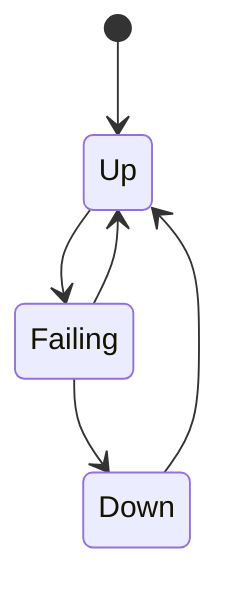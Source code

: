 stateDiagram-v2
    [*] --> Up
    Up --> Failing

    Failing --> Down
    Failing --> Up
    Down --> Up